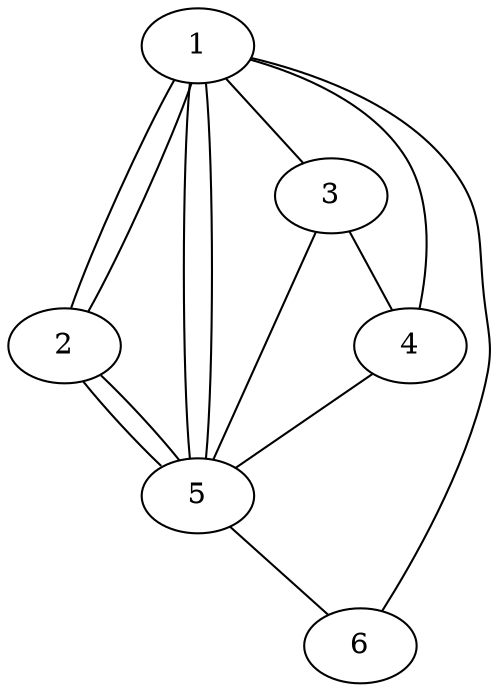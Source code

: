 graph G {
  1 -- 2;
  1 -- 2;
  1 -- 5;
  1 -- 5;
  1 -- 3;
  1 -- 4;
  1 -- 6;
  2 -- 5;
  2 -- 5;
  3 -- 4;
  3 -- 5;
  4 -- 5;
  5 -- 6;
}
